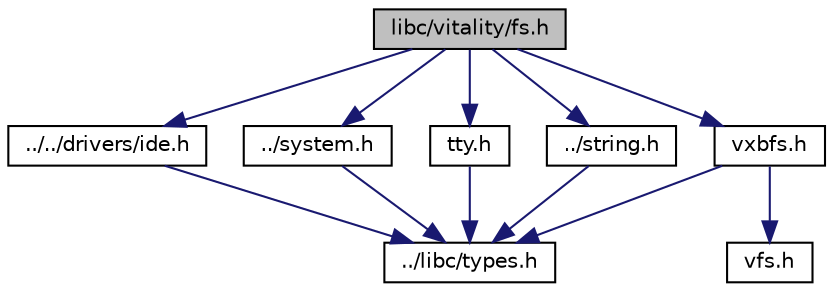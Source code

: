 digraph "libc/vitality/fs.h"
{
  edge [fontname="Helvetica",fontsize="10",labelfontname="Helvetica",labelfontsize="10"];
  node [fontname="Helvetica",fontsize="10",shape=record];
  Node0 [label="libc/vitality/fs.h",height=0.2,width=0.4,color="black", fillcolor="grey75", style="filled", fontcolor="black"];
  Node0 -> Node1 [color="midnightblue",fontsize="10",style="solid"];
  Node1 [label="../../drivers/ide.h",height=0.2,width=0.4,color="black", fillcolor="white", style="filled",URL="$a00035.html"];
  Node1 -> Node2 [color="midnightblue",fontsize="10",style="solid"];
  Node2 [label="../libc/types.h",height=0.2,width=0.4,color="black", fillcolor="white", style="filled",URL="$a00140.html"];
  Node0 -> Node3 [color="midnightblue",fontsize="10",style="solid"];
  Node3 [label="../system.h",height=0.2,width=0.4,color="black", fillcolor="white", style="filled",URL="$a00134.html"];
  Node3 -> Node2 [color="midnightblue",fontsize="10",style="solid"];
  Node0 -> Node4 [color="midnightblue",fontsize="10",style="solid"];
  Node4 [label="tty.h",height=0.2,width=0.4,color="black", fillcolor="white", style="filled",URL="$a00176.html"];
  Node4 -> Node2 [color="midnightblue",fontsize="10",style="solid"];
  Node0 -> Node5 [color="midnightblue",fontsize="10",style="solid"];
  Node5 [label="../string.h",height=0.2,width=0.4,color="black", fillcolor="white", style="filled",URL="$a00128.html"];
  Node5 -> Node2 [color="midnightblue",fontsize="10",style="solid"];
  Node0 -> Node6 [color="midnightblue",fontsize="10",style="solid"];
  Node6 [label="vxbfs.h",height=0.2,width=0.4,color="black", fillcolor="white", style="filled",URL="$a00200.html"];
  Node6 -> Node2 [color="midnightblue",fontsize="10",style="solid"];
  Node6 -> Node7 [color="midnightblue",fontsize="10",style="solid"];
  Node7 [label="vfs.h",height=0.2,width=0.4,color="black", fillcolor="white", style="filled",URL="$a00185.html"];
}
